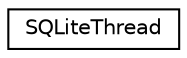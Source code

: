 digraph "Graphical Class Hierarchy"
{
 // LATEX_PDF_SIZE
  edge [fontname="Helvetica",fontsize="10",labelfontname="Helvetica",labelfontsize="10"];
  node [fontname="Helvetica",fontsize="10",shape=record];
  rankdir="LR";
  Node0 [label="SQLiteThread",height=0.2,width=0.4,color="black", fillcolor="white", style="filled",URL="$structSQLiteThread.html",tooltip=" "];
}
